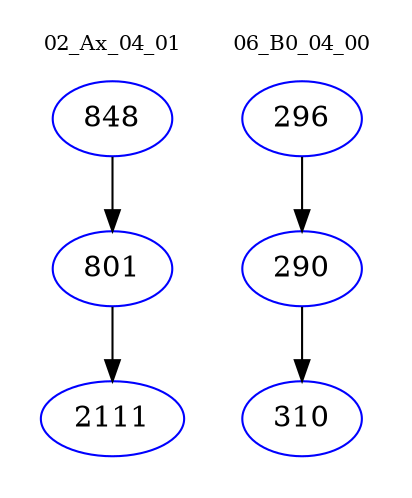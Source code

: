digraph{
subgraph cluster_0 {
color = white
label = "02_Ax_04_01";
fontsize=10;
T0_848 [label="848", color="blue"]
T0_848 -> T0_801 [color="black"]
T0_801 [label="801", color="blue"]
T0_801 -> T0_2111 [color="black"]
T0_2111 [label="2111", color="blue"]
}
subgraph cluster_1 {
color = white
label = "06_B0_04_00";
fontsize=10;
T1_296 [label="296", color="blue"]
T1_296 -> T1_290 [color="black"]
T1_290 [label="290", color="blue"]
T1_290 -> T1_310 [color="black"]
T1_310 [label="310", color="blue"]
}
}
